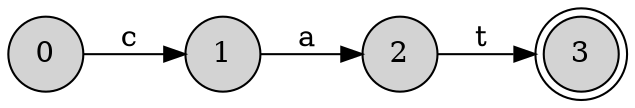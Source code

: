 // This graph generated with hfst-fst2txt blah
digraph H {
rankdir = LR;
node [shape=circle,style=filled] 0
node [shape=circle,style=filled] 1
node [shape=circle,style=filled] 2
node [shape=doublecircle,style=filled] 3
0 -> 1 [label="c "];
1 -> 2 [label="a "];
2 -> 3 [label="t "];
}
